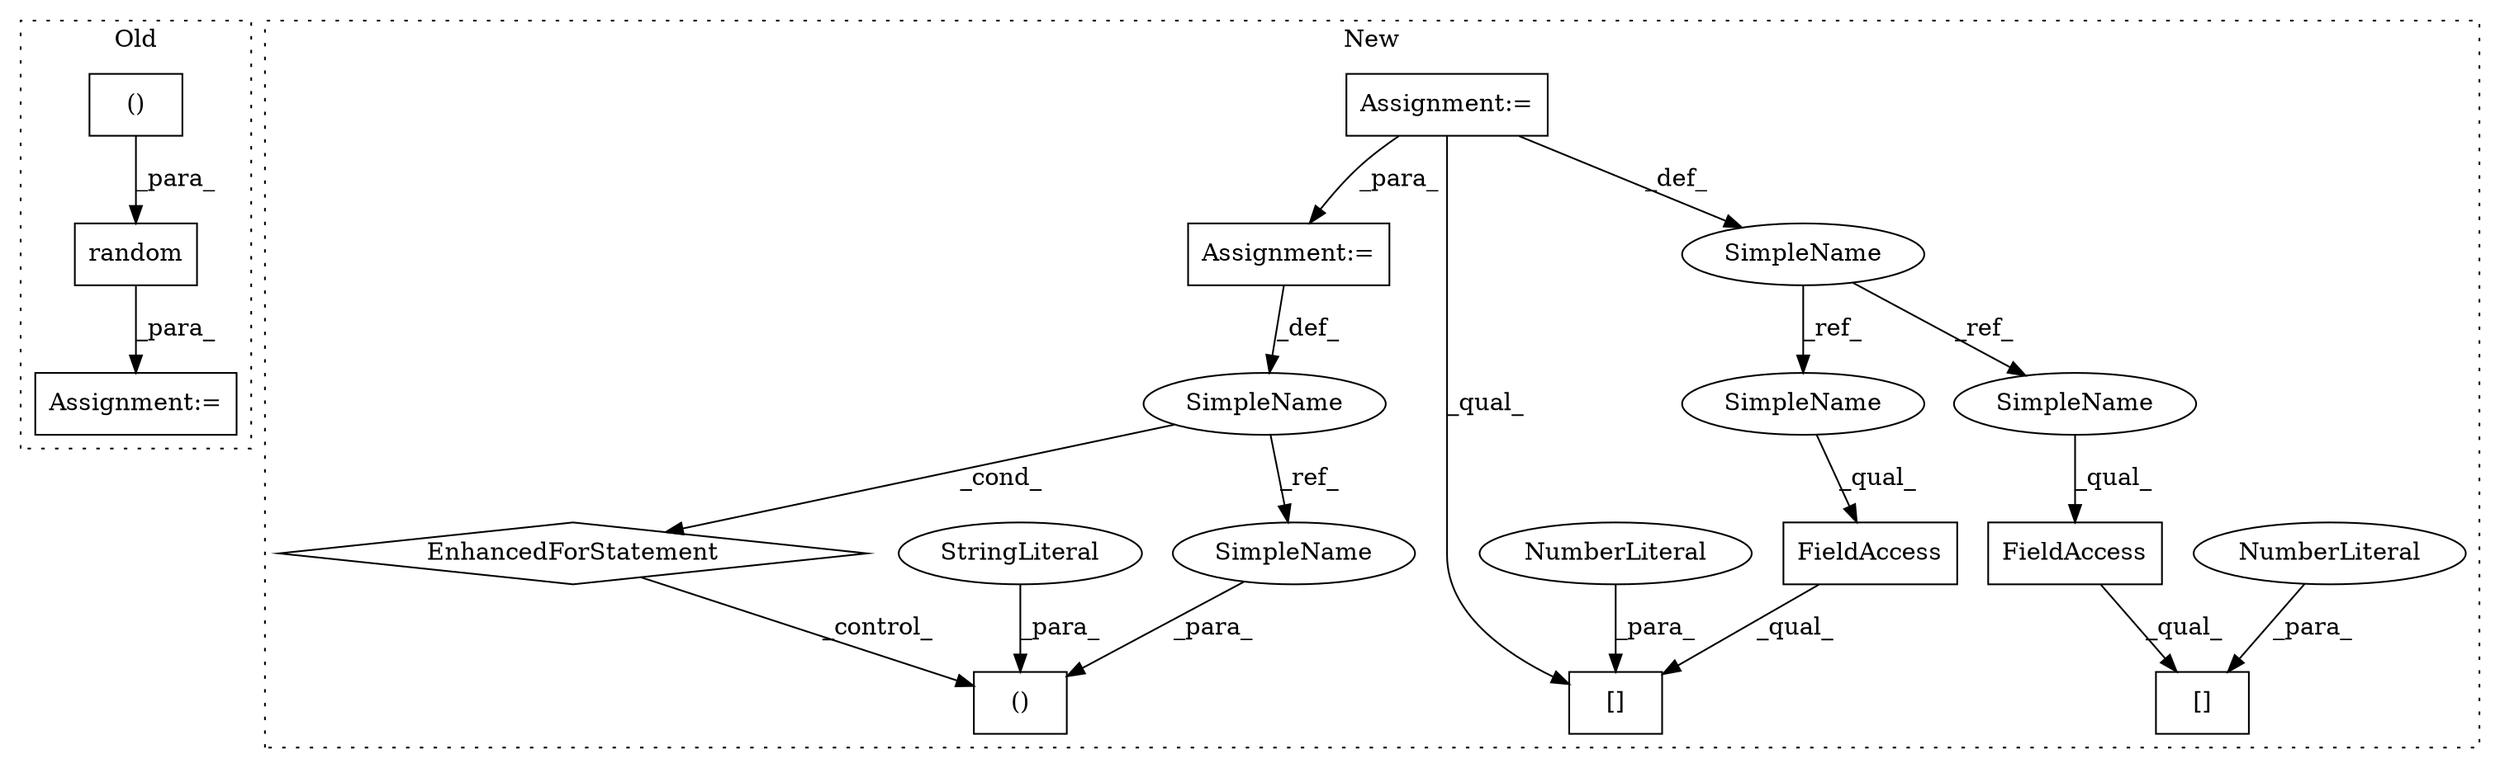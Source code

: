 digraph G {
subgraph cluster0 {
1 [label="random" a="32" s="4366,4423" l="14,2" shape="box"];
3 [label="Assignment:=" a="7" s="4352" l="1" shape="box"];
5 [label="()" a="106" s="4380" l="43" shape="box"];
label = "Old";
style="dotted";
}
subgraph cluster1 {
2 [label="[]" a="2" s="4715,4724" l="8,1" shape="box"];
4 [label="FieldAccess" a="22" s="4715" l="7" shape="box"];
6 [label="NumberLiteral" a="34" s="4723" l="1" shape="ellipse"];
7 [label="SimpleName" a="42" s="4600" l="1" shape="ellipse"];
8 [label="FieldAccess" a="22" s="4799" l="7" shape="box"];
9 [label="[]" a="2" s="4799,4808" l="8,1" shape="box"];
10 [label="NumberLiteral" a="34" s="4807" l="1" shape="ellipse"];
11 [label="Assignment:=" a="7" s="4600" l="1" shape="box"];
12 [label="()" a="106" s="5046" l="30" shape="box"];
13 [label="EnhancedForStatement" a="70" s="4732,4810" l="53,2" shape="diamond"];
14 [label="SimpleName" a="42" s="4789" l="1" shape="ellipse"];
15 [label="StringLiteral" a="45" s="5046" l="16" shape="ellipse"];
16 [label="Assignment:=" a="7" s="4732,4810" l="53,2" shape="box"];
17 [label="SimpleName" a="42" s="4799" l="1" shape="ellipse"];
18 [label="SimpleName" a="42" s="4715" l="1" shape="ellipse"];
19 [label="SimpleName" a="42" s="5075" l="1" shape="ellipse"];
label = "New";
style="dotted";
}
1 -> 3 [label="_para_"];
4 -> 2 [label="_qual_"];
5 -> 1 [label="_para_"];
6 -> 2 [label="_para_"];
7 -> 18 [label="_ref_"];
7 -> 17 [label="_ref_"];
8 -> 9 [label="_qual_"];
10 -> 9 [label="_para_"];
11 -> 9 [label="_qual_"];
11 -> 16 [label="_para_"];
11 -> 7 [label="_def_"];
13 -> 12 [label="_control_"];
14 -> 13 [label="_cond_"];
14 -> 19 [label="_ref_"];
15 -> 12 [label="_para_"];
16 -> 14 [label="_def_"];
17 -> 8 [label="_qual_"];
18 -> 4 [label="_qual_"];
19 -> 12 [label="_para_"];
}